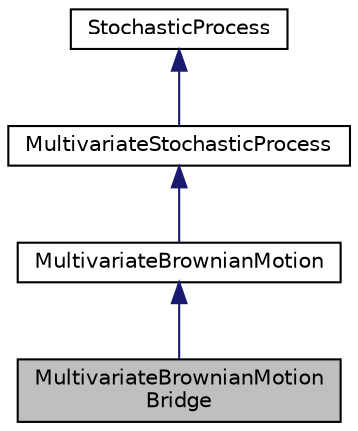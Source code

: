 digraph "MultivariateBrownianMotionBridge"
{
 // INTERACTIVE_SVG=YES
  bgcolor="transparent";
  edge [fontname="Helvetica",fontsize="10",labelfontname="Helvetica",labelfontsize="10"];
  node [fontname="Helvetica",fontsize="10",shape=record];
  Node0 [label="MultivariateBrownianMotion\lBridge",height=0.2,width=0.4,color="black", fillcolor="grey75", style="filled", fontcolor="black"];
  Node1 -> Node0 [dir="back",color="midnightblue",fontsize="10",style="solid",fontname="Helvetica"];
  Node1 [label="MultivariateBrownianMotion",height=0.2,width=0.4,color="black",URL="$classumontreal_1_1ssj_1_1stochprocess_1_1MultivariateBrownianMotion.html",tooltip="This class represents a multivariate Brownian motion process , sampled at times . ..."];
  Node2 -> Node1 [dir="back",color="midnightblue",fontsize="10",style="solid",fontname="Helvetica"];
  Node2 [label="MultivariateStochasticProcess",height=0.2,width=0.4,color="black",URL="$classumontreal_1_1ssj_1_1stochprocess_1_1MultivariateStochasticProcess.html",tooltip="This class is a multivariate version of StochasticProcess where the process evolves in the -dimension..."];
  Node3 -> Node2 [dir="back",color="midnightblue",fontsize="10",style="solid",fontname="Helvetica"];
  Node3 [label="StochasticProcess",height=0.2,width=0.4,color="black",URL="$classumontreal_1_1ssj_1_1stochprocess_1_1StochasticProcess.html",tooltip="Abstract base class for a stochastic process  sampled (or observed) at a finite number of time points..."];
}
